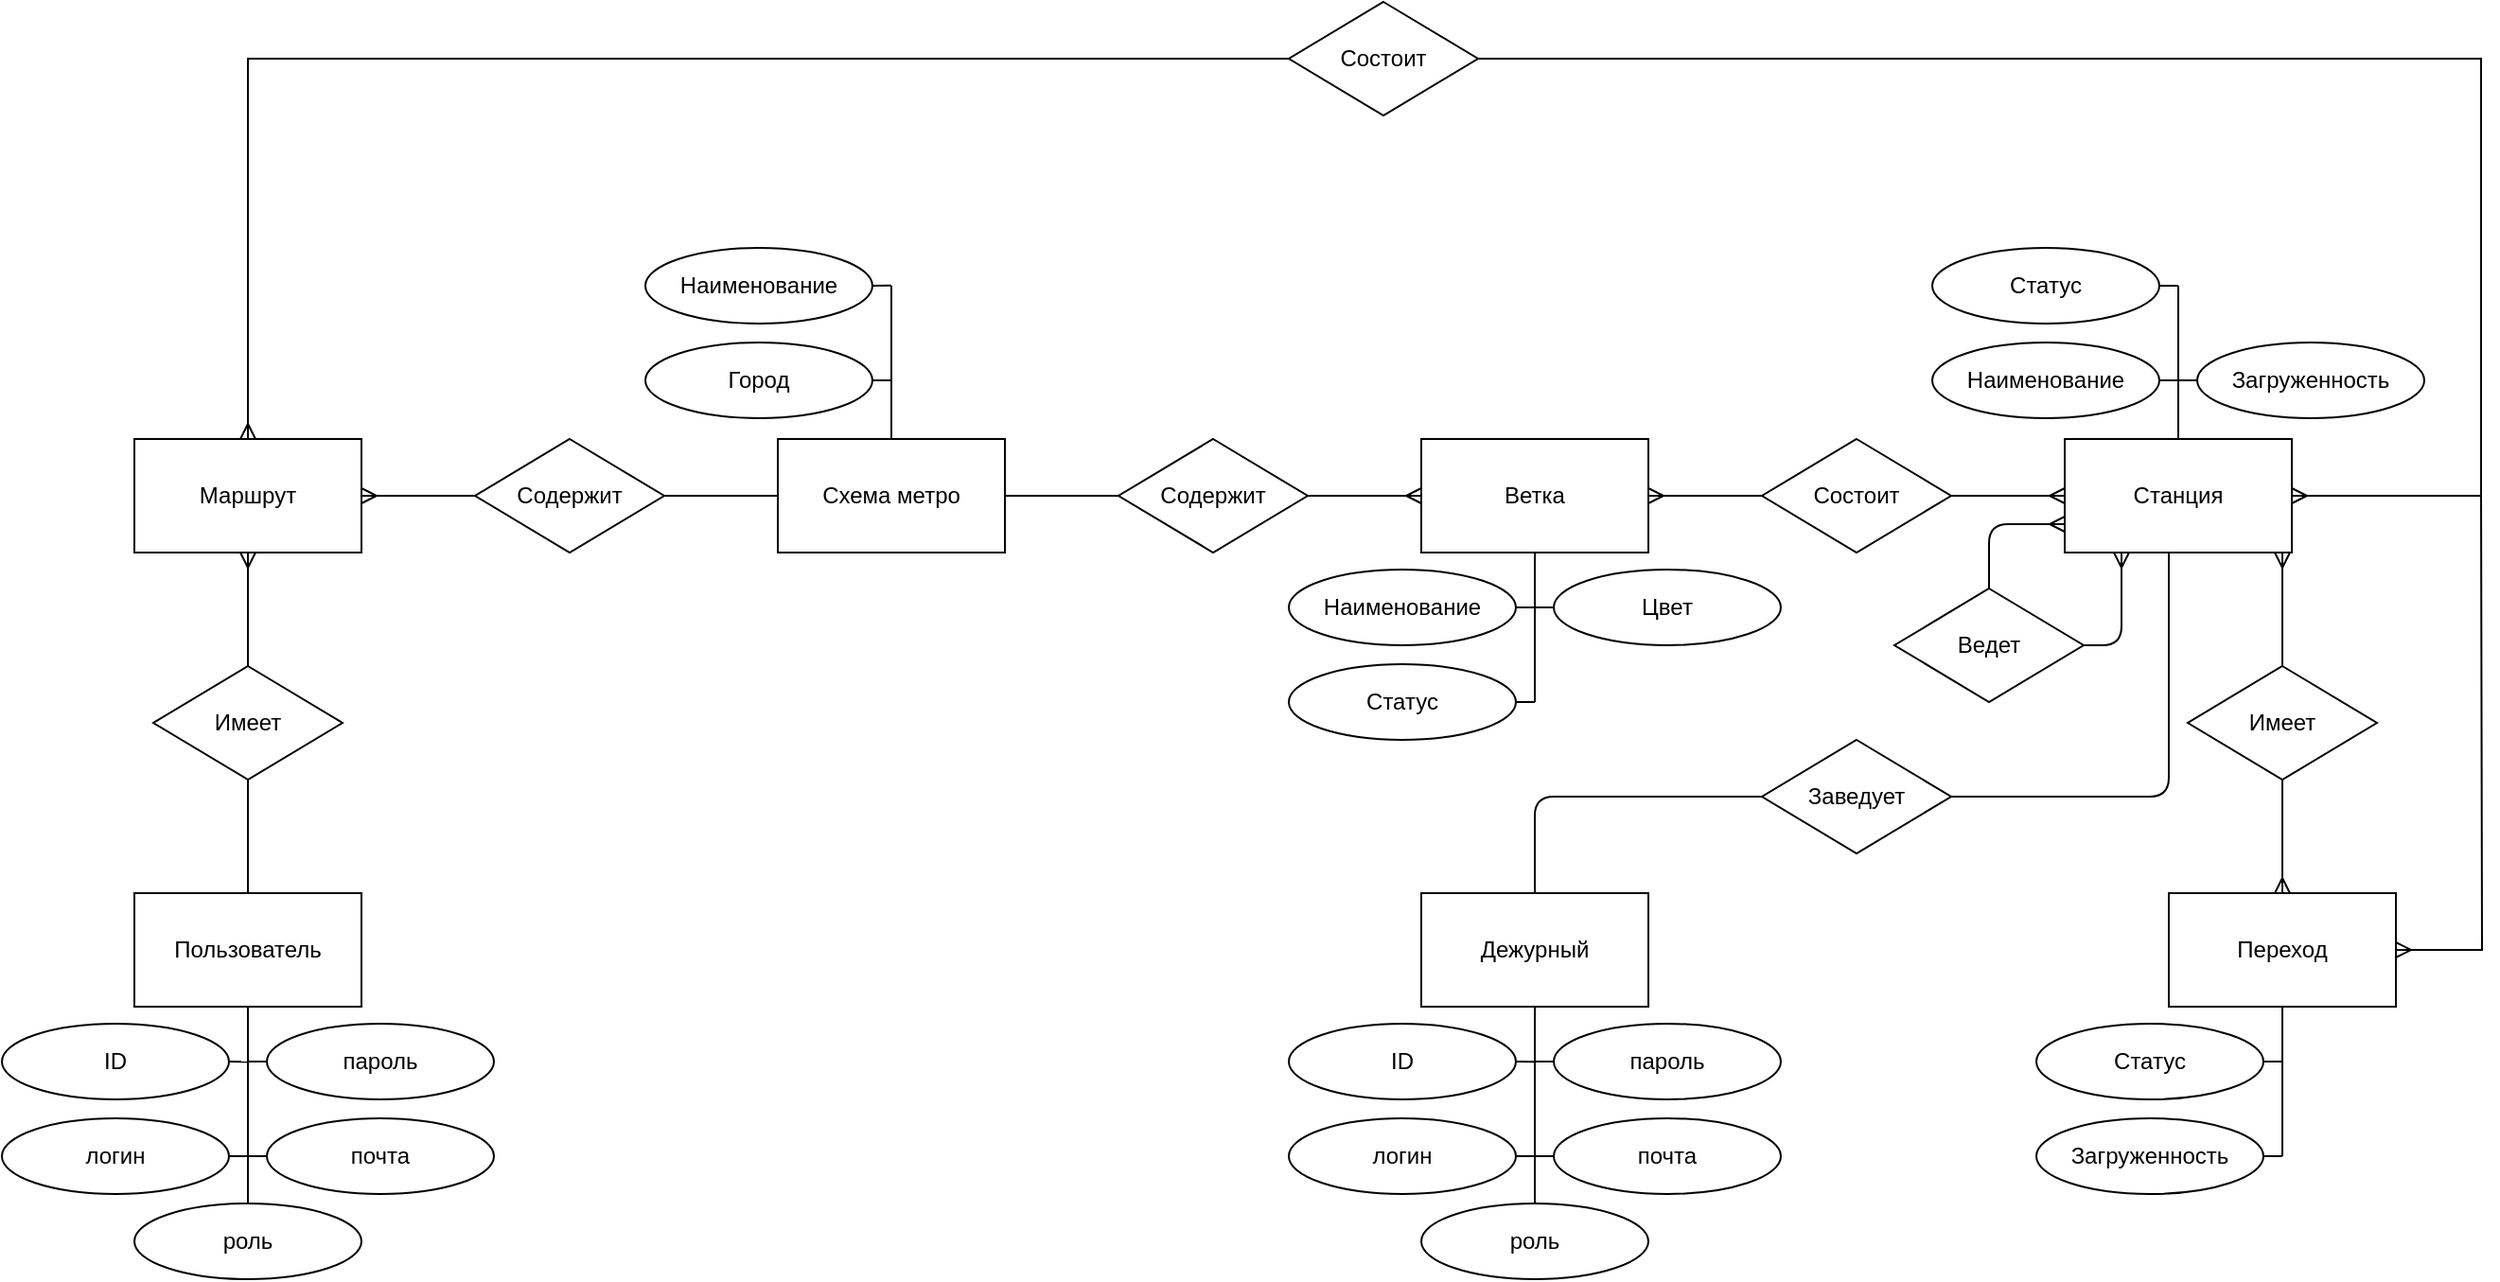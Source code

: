 <mxfile>
    <diagram id="WU5i4vkCBaCidyM8CPQL" name="Page-1">
        <mxGraphModel dx="1695" dy="-463" grid="1" gridSize="10" guides="1" tooltips="1" connect="1" arrows="1" fold="1" page="1" pageScale="1" pageWidth="850" pageHeight="1100" math="0" shadow="0">
            <root>
                <mxCell id="0"/>
                <mxCell id="1" parent="0"/>
                <mxCell id="135" style="edgeStyle=none;html=1;endArrow=none;endFill=0;" parent="1" source="137" target="343" edge="1">
                    <mxGeometry relative="1" as="geometry">
                        <mxPoint x="-135" y="1945" as="targetPoint"/>
                    </mxGeometry>
                </mxCell>
                <mxCell id="345" style="edgeStyle=none;html=1;exitX=0.5;exitY=0;exitDx=0;exitDy=0;entryX=0.5;entryY=1;entryDx=0;entryDy=0;endArrow=none;endFill=0;" parent="1" source="137" target="344" edge="1">
                    <mxGeometry relative="1" as="geometry"/>
                </mxCell>
                <mxCell id="137" value="Пользователь" style="rounded=0;whiteSpace=wrap;html=1;" parent="1" vertex="1">
                    <mxGeometry x="-195" y="1806" width="120" height="60" as="geometry"/>
                </mxCell>
                <mxCell id="138" style="edgeStyle=none;html=1;exitX=1;exitY=0.5;exitDx=0;exitDy=0;endArrow=none;endFill=0;" parent="1" source="139" edge="1">
                    <mxGeometry relative="1" as="geometry">
                        <mxPoint x="-135" y="1895.143" as="targetPoint"/>
                    </mxGeometry>
                </mxCell>
                <mxCell id="139" value="ID" style="ellipse;whiteSpace=wrap;html=1;" parent="1" vertex="1">
                    <mxGeometry x="-265" y="1875" width="120" height="40" as="geometry"/>
                </mxCell>
                <mxCell id="140" style="edgeStyle=none;html=1;exitX=1;exitY=0.5;exitDx=0;exitDy=0;endArrow=none;endFill=0;" parent="1" source="141" edge="1">
                    <mxGeometry relative="1" as="geometry">
                        <mxPoint x="-135" y="1945" as="targetPoint"/>
                    </mxGeometry>
                </mxCell>
                <mxCell id="141" value="логин" style="ellipse;whiteSpace=wrap;html=1;" parent="1" vertex="1">
                    <mxGeometry x="-265" y="1925" width="120" height="40" as="geometry"/>
                </mxCell>
                <mxCell id="142" style="edgeStyle=none;html=1;endArrow=none;endFill=0;" parent="1" edge="1">
                    <mxGeometry relative="1" as="geometry">
                        <mxPoint x="-135" y="1895" as="targetPoint"/>
                        <mxPoint x="-125" y="1895" as="sourcePoint"/>
                    </mxGeometry>
                </mxCell>
                <mxCell id="144" style="edgeStyle=none;html=1;exitX=0;exitY=0.5;exitDx=0;exitDy=0;endArrow=none;endFill=0;" parent="1" source="145" edge="1">
                    <mxGeometry relative="1" as="geometry">
                        <mxPoint x="-135" y="1945" as="targetPoint"/>
                    </mxGeometry>
                </mxCell>
                <mxCell id="145" value="почта" style="ellipse;whiteSpace=wrap;html=1;" parent="1" vertex="1">
                    <mxGeometry x="-125" y="1925" width="120" height="40" as="geometry"/>
                </mxCell>
                <mxCell id="149" value="пароль" style="ellipse;whiteSpace=wrap;html=1;" parent="1" vertex="1">
                    <mxGeometry x="-125" y="1875" width="120" height="40" as="geometry"/>
                </mxCell>
                <mxCell id="152" style="edgeStyle=none;html=1;endArrow=none;endFill=0;" parent="1" source="156" edge="1">
                    <mxGeometry relative="1" as="geometry">
                        <mxPoint x="205" y="1485" as="targetPoint"/>
                    </mxGeometry>
                </mxCell>
                <mxCell id="153" style="edgeStyle=none;html=1;exitX=1;exitY=0.5;exitDx=0;exitDy=0;entryX=0;entryY=0.5;entryDx=0;entryDy=0;endArrow=none;endFill=0;startArrow=none;startFill=0;" parent="1" source="156" target="160" edge="1">
                    <mxGeometry relative="1" as="geometry"/>
                </mxCell>
                <mxCell id="299" style="edgeStyle=none;html=1;exitX=0;exitY=0.5;exitDx=0;exitDy=0;entryX=1;entryY=0.5;entryDx=0;entryDy=0;endArrow=none;endFill=0;" parent="1" source="156" target="298" edge="1">
                    <mxGeometry relative="1" as="geometry"/>
                </mxCell>
                <mxCell id="156" value="Схема метро" style="rounded=0;whiteSpace=wrap;html=1;" parent="1" vertex="1">
                    <mxGeometry x="145" y="1566" width="120" height="60" as="geometry"/>
                </mxCell>
                <mxCell id="231" style="edgeStyle=none;html=1;exitX=1;exitY=0.5;exitDx=0;exitDy=0;entryX=0;entryY=0.5;entryDx=0;entryDy=0;endArrow=ERmany;endFill=0;" parent="1" source="160" target="230" edge="1">
                    <mxGeometry relative="1" as="geometry"/>
                </mxCell>
                <mxCell id="160" value="Содержит" style="rhombus;whiteSpace=wrap;html=1;" parent="1" vertex="1">
                    <mxGeometry x="325" y="1566" width="100" height="60" as="geometry"/>
                </mxCell>
                <mxCell id="166" style="edgeStyle=none;html=1;exitX=1;exitY=0.5;exitDx=0;exitDy=0;endArrow=none;endFill=0;" parent="1" source="167" edge="1">
                    <mxGeometry relative="1" as="geometry">
                        <mxPoint x="205" y="1535" as="targetPoint"/>
                    </mxGeometry>
                </mxCell>
                <mxCell id="167" value="Город" style="ellipse;whiteSpace=wrap;html=1;" parent="1" vertex="1">
                    <mxGeometry x="75" y="1515" width="120" height="40" as="geometry"/>
                </mxCell>
                <mxCell id="233" style="edgeStyle=none;html=1;exitX=1;exitY=0.5;exitDx=0;exitDy=0;entryX=0;entryY=0.5;entryDx=0;entryDy=0;startArrow=ERmany;startFill=0;endArrow=none;endFill=0;" parent="1" source="230" target="232" edge="1">
                    <mxGeometry relative="1" as="geometry"/>
                </mxCell>
                <mxCell id="316" style="edgeStyle=none;html=1;endArrow=none;endFill=0;" parent="1" source="230" edge="1">
                    <mxGeometry relative="1" as="geometry">
                        <mxPoint x="545" y="1705" as="targetPoint"/>
                    </mxGeometry>
                </mxCell>
                <mxCell id="230" value="Ветка" style="rounded=0;whiteSpace=wrap;html=1;" parent="1" vertex="1">
                    <mxGeometry x="485" y="1566" width="120" height="60" as="geometry"/>
                </mxCell>
                <mxCell id="235" style="edgeStyle=none;html=1;exitX=1;exitY=0.5;exitDx=0;exitDy=0;endArrow=ERmany;endFill=0;" parent="1" source="232" target="234" edge="1">
                    <mxGeometry relative="1" as="geometry"/>
                </mxCell>
                <mxCell id="232" value="Состоит" style="rhombus;whiteSpace=wrap;html=1;" parent="1" vertex="1">
                    <mxGeometry x="665" y="1566" width="100" height="60" as="geometry"/>
                </mxCell>
                <mxCell id="296" style="edgeStyle=orthogonalEdgeStyle;html=1;endArrow=none;endFill=0;startArrow=ERmany;startFill=0;" parent="1" source="234" target="295" edge="1">
                    <mxGeometry relative="1" as="geometry">
                        <Array as="points">
                            <mxPoint x="940" y="1660"/>
                            <mxPoint x="940" y="1660"/>
                        </Array>
                    </mxGeometry>
                </mxCell>
                <mxCell id="317" style="edgeStyle=none;html=1;endArrow=none;endFill=0;" parent="1" source="234" edge="1">
                    <mxGeometry relative="1" as="geometry">
                        <mxPoint x="885" y="1485" as="targetPoint"/>
                    </mxGeometry>
                </mxCell>
                <mxCell id="339" style="edgeStyle=orthogonalEdgeStyle;html=1;exitX=0.25;exitY=1;exitDx=0;exitDy=0;entryX=1;entryY=0.5;entryDx=0;entryDy=0;endArrow=none;endFill=0;startArrow=ERmany;startFill=0;" parent="1" source="234" target="337" edge="1">
                    <mxGeometry relative="1" as="geometry"/>
                </mxCell>
                <mxCell id="359" style="edgeStyle=orthogonalEdgeStyle;html=1;entryX=1;entryY=0.5;entryDx=0;entryDy=0;endArrow=none;endFill=0;" edge="1" parent="1" source="234" target="358">
                    <mxGeometry relative="1" as="geometry">
                        <Array as="points">
                            <mxPoint x="880" y="1755"/>
                        </Array>
                    </mxGeometry>
                </mxCell>
                <mxCell id="234" value="Станция" style="rounded=0;whiteSpace=wrap;html=1;" parent="1" vertex="1">
                    <mxGeometry x="825" y="1566" width="120" height="60" as="geometry"/>
                </mxCell>
                <mxCell id="322" style="edgeStyle=none;html=1;endArrow=none;endFill=0;" parent="1" source="294" edge="1">
                    <mxGeometry relative="1" as="geometry">
                        <mxPoint x="940" y="1945" as="targetPoint"/>
                    </mxGeometry>
                </mxCell>
                <mxCell id="336" style="edgeStyle=orthogonalEdgeStyle;html=1;rounded=0;curved=0;endArrow=none;endFill=0;startArrow=ERmany;startFill=0;" parent="1" source="294" edge="1">
                    <mxGeometry relative="1" as="geometry">
                        <mxPoint x="1045" y="1595" as="targetPoint"/>
                    </mxGeometry>
                </mxCell>
                <mxCell id="294" value="Переход" style="rounded=0;whiteSpace=wrap;html=1;" parent="1" vertex="1">
                    <mxGeometry x="880" y="1806" width="120" height="60" as="geometry"/>
                </mxCell>
                <mxCell id="297" style="edgeStyle=none;html=1;endArrow=ERmany;endFill=0;" parent="1" source="295" target="294" edge="1">
                    <mxGeometry relative="1" as="geometry"/>
                </mxCell>
                <mxCell id="295" value="Имеет" style="rhombus;whiteSpace=wrap;html=1;" parent="1" vertex="1">
                    <mxGeometry x="890" y="1686" width="100" height="60" as="geometry"/>
                </mxCell>
                <mxCell id="301" style="edgeStyle=none;html=1;endArrow=ERmany;endFill=0;" parent="1" source="298" target="300" edge="1">
                    <mxGeometry relative="1" as="geometry"/>
                </mxCell>
                <mxCell id="298" value="Содержит" style="rhombus;whiteSpace=wrap;html=1;" parent="1" vertex="1">
                    <mxGeometry x="-15" y="1566" width="100" height="60" as="geometry"/>
                </mxCell>
                <mxCell id="334" style="edgeStyle=elbowEdgeStyle;html=1;entryX=0;entryY=0.5;entryDx=0;entryDy=0;elbow=vertical;endArrow=none;endFill=0;startArrow=ERmany;startFill=0;rounded=0;curved=0;" parent="1" source="300" target="333" edge="1">
                    <mxGeometry relative="1" as="geometry">
                        <Array as="points">
                            <mxPoint x="175" y="1365"/>
                        </Array>
                    </mxGeometry>
                </mxCell>
                <mxCell id="300" value="Маршрут" style="rounded=0;whiteSpace=wrap;html=1;" parent="1" vertex="1">
                    <mxGeometry x="-195" y="1566" width="120" height="60" as="geometry"/>
                </mxCell>
                <mxCell id="303" style="edgeStyle=none;html=1;exitX=1;exitY=0.5;exitDx=0;exitDy=0;endArrow=none;endFill=0;" parent="1" source="302" edge="1">
                    <mxGeometry relative="1" as="geometry">
                        <mxPoint x="205.0" y="1484.897" as="targetPoint"/>
                    </mxGeometry>
                </mxCell>
                <mxCell id="302" value="Наименование" style="ellipse;whiteSpace=wrap;html=1;" parent="1" vertex="1">
                    <mxGeometry x="75" y="1465" width="120" height="40" as="geometry"/>
                </mxCell>
                <mxCell id="304" style="edgeStyle=none;html=1;exitX=1;exitY=0.5;exitDx=0;exitDy=0;endArrow=none;endFill=0;entryX=0;entryY=0.5;entryDx=0;entryDy=0;" parent="1" source="305" target="327" edge="1">
                    <mxGeometry relative="1" as="geometry">
                        <mxPoint x="545" y="1655.143" as="targetPoint"/>
                    </mxGeometry>
                </mxCell>
                <mxCell id="305" value="Наименование" style="ellipse;whiteSpace=wrap;html=1;" parent="1" vertex="1">
                    <mxGeometry x="415" y="1635" width="120" height="40" as="geometry"/>
                </mxCell>
                <mxCell id="306" style="edgeStyle=none;html=1;exitX=1;exitY=0.5;exitDx=0;exitDy=0;endArrow=none;endFill=0;" parent="1" source="307" edge="1">
                    <mxGeometry relative="1" as="geometry">
                        <mxPoint x="545" y="1705" as="targetPoint"/>
                    </mxGeometry>
                </mxCell>
                <mxCell id="307" value="Статус" style="ellipse;whiteSpace=wrap;html=1;" parent="1" vertex="1">
                    <mxGeometry x="415" y="1685" width="120" height="40" as="geometry"/>
                </mxCell>
                <mxCell id="319" style="edgeStyle=none;html=1;exitX=1;exitY=0.5;exitDx=0;exitDy=0;endArrow=none;endFill=0;entryX=0;entryY=0.5;entryDx=0;entryDy=0;" parent="1" source="318" target="328" edge="1">
                    <mxGeometry relative="1" as="geometry">
                        <mxPoint x="885.0" y="1534.977" as="targetPoint"/>
                    </mxGeometry>
                </mxCell>
                <mxCell id="318" value="Наименование" style="ellipse;whiteSpace=wrap;html=1;" parent="1" vertex="1">
                    <mxGeometry x="755" y="1515" width="120" height="40" as="geometry"/>
                </mxCell>
                <mxCell id="321" style="edgeStyle=none;html=1;exitX=1;exitY=0.5;exitDx=0;exitDy=0;endArrow=none;endFill=0;" parent="1" source="320" edge="1">
                    <mxGeometry relative="1" as="geometry">
                        <mxPoint x="885" y="1485" as="targetPoint"/>
                    </mxGeometry>
                </mxCell>
                <mxCell id="320" value="Статус" style="ellipse;whiteSpace=wrap;html=1;" parent="1" vertex="1">
                    <mxGeometry x="755" y="1465" width="120" height="40" as="geometry"/>
                </mxCell>
                <mxCell id="324" style="edgeStyle=none;html=1;endArrow=none;endFill=0;" parent="1" source="323" edge="1">
                    <mxGeometry relative="1" as="geometry">
                        <mxPoint x="940" y="1895" as="targetPoint"/>
                    </mxGeometry>
                </mxCell>
                <mxCell id="323" value="Статус" style="ellipse;whiteSpace=wrap;html=1;" parent="1" vertex="1">
                    <mxGeometry x="810" y="1875" width="120" height="40" as="geometry"/>
                </mxCell>
                <mxCell id="327" value="Цвет" style="ellipse;whiteSpace=wrap;html=1;" parent="1" vertex="1">
                    <mxGeometry x="555" y="1635" width="120" height="40" as="geometry"/>
                </mxCell>
                <mxCell id="328" value="Загруженность" style="ellipse;whiteSpace=wrap;html=1;" parent="1" vertex="1">
                    <mxGeometry x="895" y="1515" width="120" height="40" as="geometry"/>
                </mxCell>
                <mxCell id="330" style="edgeStyle=none;html=1;exitX=1;exitY=0.5;exitDx=0;exitDy=0;endArrow=none;endFill=0;" parent="1" source="329" edge="1">
                    <mxGeometry relative="1" as="geometry">
                        <mxPoint x="940" y="1945" as="targetPoint"/>
                    </mxGeometry>
                </mxCell>
                <mxCell id="329" value="Загруженность" style="ellipse;whiteSpace=wrap;html=1;" parent="1" vertex="1">
                    <mxGeometry x="810" y="1925" width="120" height="40" as="geometry"/>
                </mxCell>
                <mxCell id="335" style="edgeStyle=orthogonalEdgeStyle;html=1;entryX=1;entryY=0.5;entryDx=0;entryDy=0;rounded=0;curved=0;endArrow=ERmany;endFill=0;" parent="1" source="333" target="234" edge="1">
                    <mxGeometry relative="1" as="geometry">
                        <Array as="points">
                            <mxPoint x="1045" y="1365"/>
                            <mxPoint x="1045" y="1596"/>
                        </Array>
                    </mxGeometry>
                </mxCell>
                <mxCell id="333" value="Состоит" style="rhombus;whiteSpace=wrap;html=1;" parent="1" vertex="1">
                    <mxGeometry x="415" y="1335" width="100" height="60" as="geometry"/>
                </mxCell>
                <mxCell id="341" style="edgeStyle=orthogonalEdgeStyle;html=1;exitX=0.5;exitY=0;exitDx=0;exitDy=0;entryX=0;entryY=0.75;entryDx=0;entryDy=0;endArrow=ERmany;endFill=0;" parent="1" source="337" target="234" edge="1">
                    <mxGeometry relative="1" as="geometry"/>
                </mxCell>
                <mxCell id="337" value="Ведет" style="rhombus;whiteSpace=wrap;html=1;" parent="1" vertex="1">
                    <mxGeometry x="735" y="1645" width="100" height="60" as="geometry"/>
                </mxCell>
                <mxCell id="343" value="роль" style="ellipse;whiteSpace=wrap;html=1;" parent="1" vertex="1">
                    <mxGeometry x="-195" y="1970" width="120" height="40" as="geometry"/>
                </mxCell>
                <mxCell id="346" style="edgeStyle=none;html=1;exitX=0.5;exitY=0;exitDx=0;exitDy=0;entryX=0.5;entryY=1;entryDx=0;entryDy=0;endArrow=ERmany;endFill=0;" parent="1" source="344" target="300" edge="1">
                    <mxGeometry relative="1" as="geometry"/>
                </mxCell>
                <mxCell id="344" value="Имеет" style="rhombus;whiteSpace=wrap;html=1;" parent="1" vertex="1">
                    <mxGeometry x="-185" y="1686" width="100" height="60" as="geometry"/>
                </mxCell>
                <mxCell id="347" style="edgeStyle=none;html=1;endArrow=none;endFill=0;" parent="1" source="348" target="357" edge="1">
                    <mxGeometry relative="1" as="geometry">
                        <mxPoint x="545" y="1945" as="targetPoint"/>
                    </mxGeometry>
                </mxCell>
                <mxCell id="360" style="edgeStyle=orthogonalEdgeStyle;html=1;exitX=0.5;exitY=0;exitDx=0;exitDy=0;entryX=0;entryY=0.5;entryDx=0;entryDy=0;endArrow=none;endFill=0;" edge="1" parent="1" source="348" target="358">
                    <mxGeometry relative="1" as="geometry"/>
                </mxCell>
                <mxCell id="348" value="Дежурный" style="rounded=0;whiteSpace=wrap;html=1;" parent="1" vertex="1">
                    <mxGeometry x="485" y="1806" width="120" height="60" as="geometry"/>
                </mxCell>
                <mxCell id="349" style="edgeStyle=none;html=1;exitX=1;exitY=0.5;exitDx=0;exitDy=0;endArrow=none;endFill=0;" parent="1" source="350" edge="1">
                    <mxGeometry relative="1" as="geometry">
                        <mxPoint x="545" y="1895.143" as="targetPoint"/>
                    </mxGeometry>
                </mxCell>
                <mxCell id="350" value="ID" style="ellipse;whiteSpace=wrap;html=1;" parent="1" vertex="1">
                    <mxGeometry x="415" y="1875" width="120" height="40" as="geometry"/>
                </mxCell>
                <mxCell id="351" style="edgeStyle=none;html=1;exitX=1;exitY=0.5;exitDx=0;exitDy=0;endArrow=none;endFill=0;" parent="1" source="352" edge="1">
                    <mxGeometry relative="1" as="geometry">
                        <mxPoint x="545" y="1945" as="targetPoint"/>
                    </mxGeometry>
                </mxCell>
                <mxCell id="352" value="логин" style="ellipse;whiteSpace=wrap;html=1;" parent="1" vertex="1">
                    <mxGeometry x="415" y="1925" width="120" height="40" as="geometry"/>
                </mxCell>
                <mxCell id="353" style="edgeStyle=none;html=1;endArrow=none;endFill=0;" parent="1" edge="1">
                    <mxGeometry relative="1" as="geometry">
                        <mxPoint x="545" y="1895" as="targetPoint"/>
                        <mxPoint x="555" y="1895" as="sourcePoint"/>
                    </mxGeometry>
                </mxCell>
                <mxCell id="354" style="edgeStyle=none;html=1;exitX=0;exitY=0.5;exitDx=0;exitDy=0;endArrow=none;endFill=0;" parent="1" source="355" edge="1">
                    <mxGeometry relative="1" as="geometry">
                        <mxPoint x="545" y="1945" as="targetPoint"/>
                    </mxGeometry>
                </mxCell>
                <mxCell id="355" value="почта" style="ellipse;whiteSpace=wrap;html=1;" parent="1" vertex="1">
                    <mxGeometry x="555" y="1925" width="120" height="40" as="geometry"/>
                </mxCell>
                <mxCell id="356" value="пароль" style="ellipse;whiteSpace=wrap;html=1;" parent="1" vertex="1">
                    <mxGeometry x="555" y="1875" width="120" height="40" as="geometry"/>
                </mxCell>
                <mxCell id="357" value="роль" style="ellipse;whiteSpace=wrap;html=1;" parent="1" vertex="1">
                    <mxGeometry x="485" y="1970" width="120" height="40" as="geometry"/>
                </mxCell>
                <mxCell id="358" value="Заведует" style="rhombus;whiteSpace=wrap;html=1;" vertex="1" parent="1">
                    <mxGeometry x="665" y="1725" width="100" height="60" as="geometry"/>
                </mxCell>
            </root>
        </mxGraphModel>
    </diagram>
</mxfile>